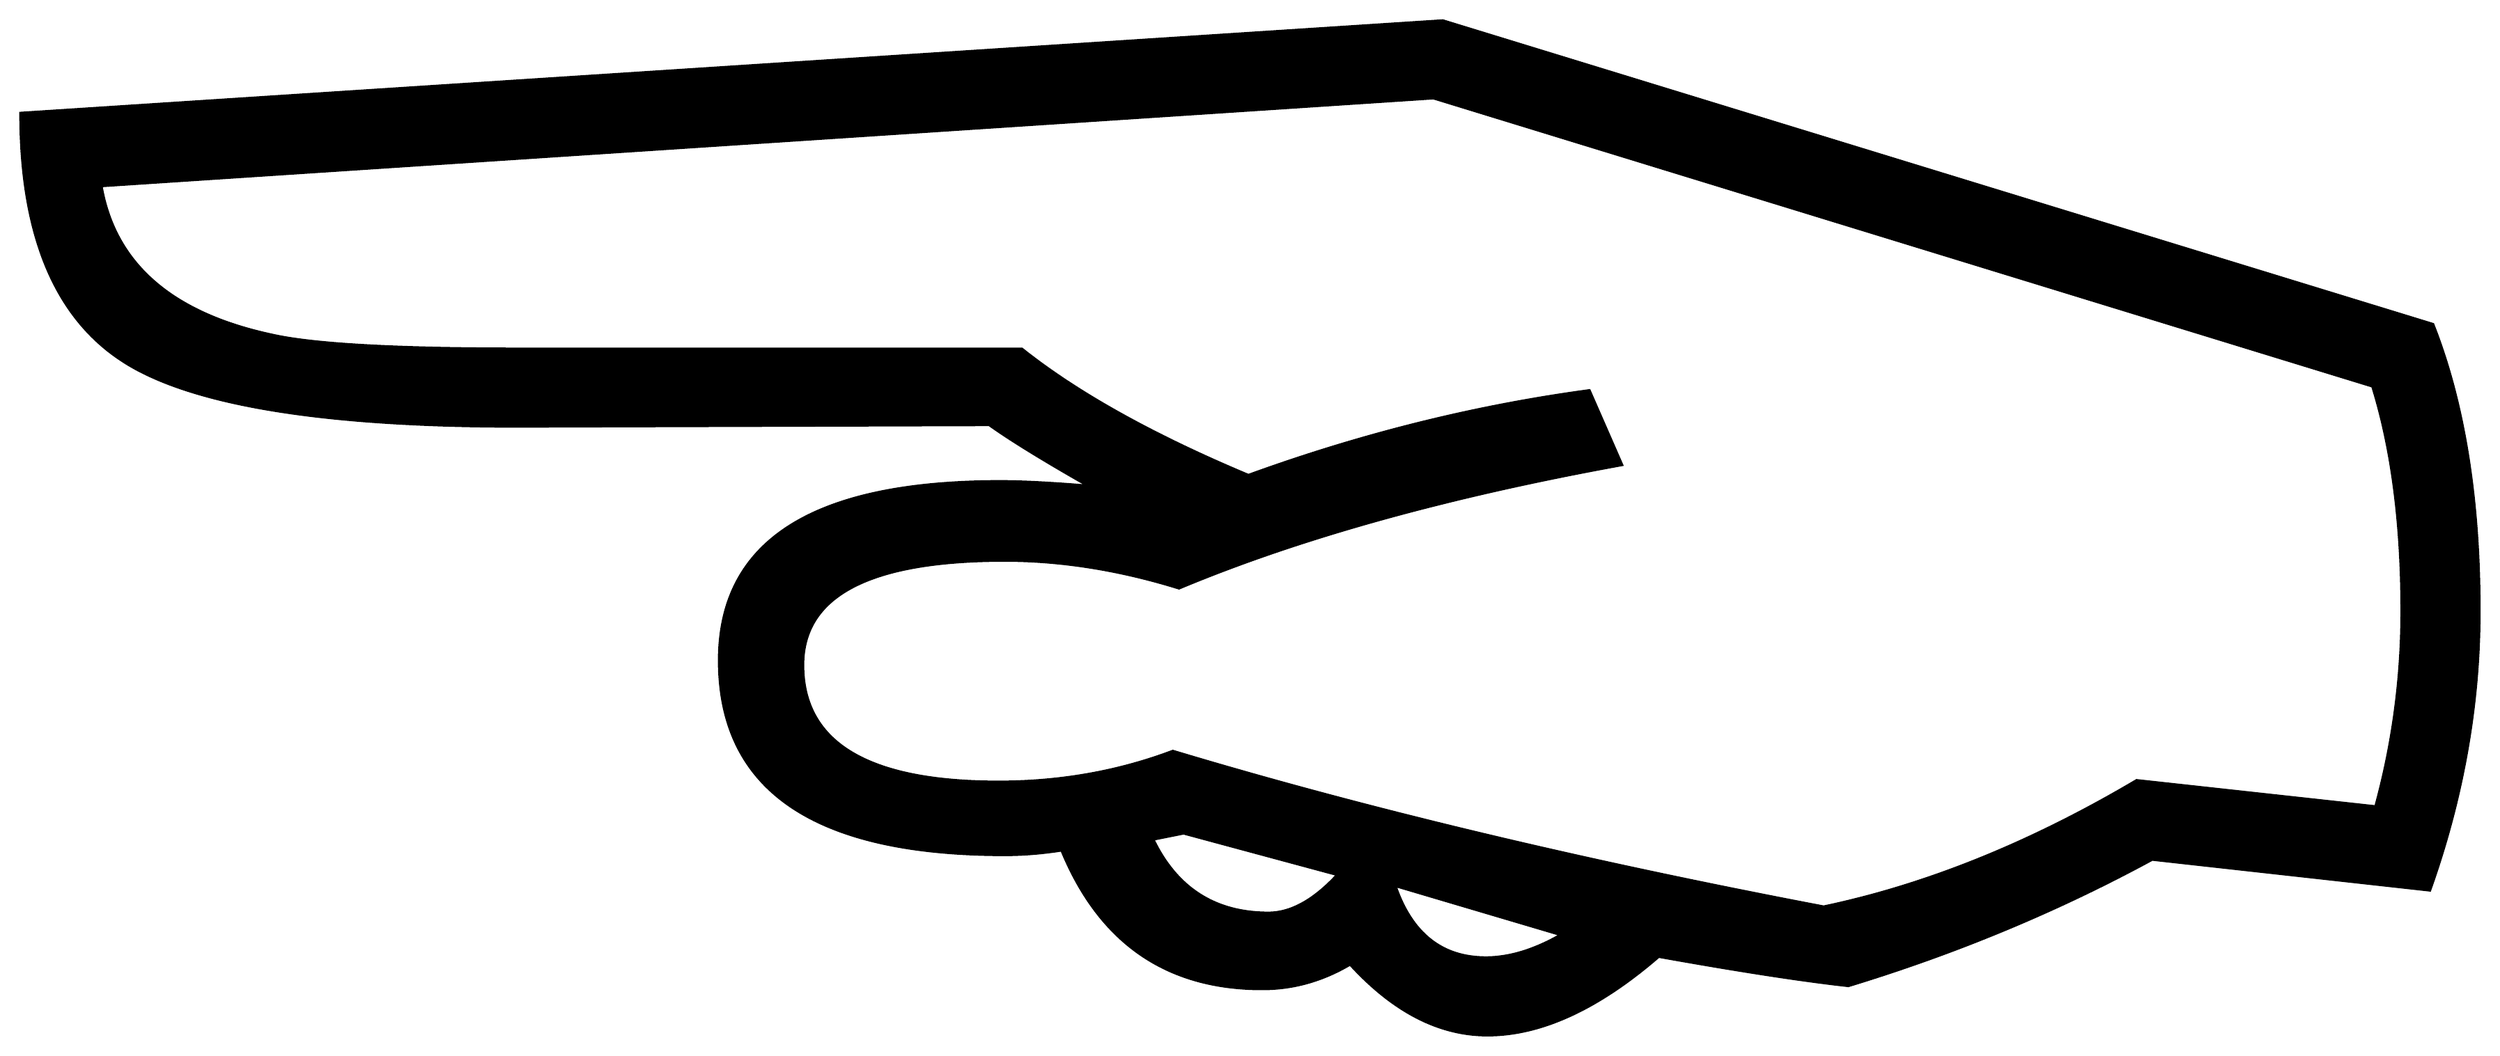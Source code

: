 


\begin{tikzpicture}[y=0.80pt, x=0.80pt, yscale=-1.0, xscale=1.0, inner sep=0pt, outer sep=0pt]
\begin{scope}[shift={(100.0,1900.0)},nonzero rule]
  \path[draw=.,fill=.,line width=1.600pt] (1766.0,-722.0) ..
    controls (1766.0,-661.333) and (1755.333,-601.0) ..
    (1734.0,-541.0) -- (1554.0,-561.0) .. controls
    (1492.667,-527.667) and (1427.0,-500.333) .. (1357.0,-479.0) ..
    controls (1327.0,-482.333) and (1286.0,-488.667) ..
    (1234.0,-498.0) .. controls (1194.667,-464.0) and
    (1157.667,-447.0) .. (1123.0,-447.0) .. controls
    (1091.667,-447.0) and (1062.0,-462.333) .. (1034.0,-493.0) ..
    controls (1016.0,-482.333) and (997.0,-477.0) ..
    (977.0,-477.0) .. controls (915.0,-477.0) and (871.667,-507.0)
    .. (847.0,-567.0) .. controls (834.333,-565.0) and
    (822.0,-564.0) .. (810.0,-564.0) .. controls (686.667,-564.0)
    and (625.0,-606.0) .. (625.0,-690.0) .. controls
    (625.0,-767.333) and (685.667,-806.0) .. (807.0,-806.0) ..
    controls (821.667,-806.0) and (841.0,-805.0) .. (865.0,-803.0)
    .. controls (835.667,-819.667) and (814.0,-833.0) ..
    (800.0,-843.0) -- (494.0,-842.0) .. controls (370.667,-842.0)
    and (286.667,-855.333) .. (242.0,-882.0) .. controls
    (195.333,-910.0) and (172.0,-964.333) .. (172.0,-1045.0) --
    (1094.0,-1105.0) -- (1736.0,-908.0) .. controls
    (1756.0,-857.333) and (1766.0,-795.333) .. (1766.0,-722.0) --
    cycle(1716.0,-722.0) .. controls (1716.0,-778.667) and
    (1709.667,-827.333) .. (1697.0,-868.0) -- (1088.0,-1055.0) --
    (224.0,-998.0) .. controls (232.667,-947.333) and (269.667,-915.0)
    .. (335.0,-901.0) .. controls (361.667,-895.0) and
    (414.667,-892.0) .. (494.0,-892.0) -- (821.0,-892.0) ..
    controls (857.0,-863.333) and (906.0,-836.0) .. (968.0,-810.0)
    .. controls (1041.333,-836.667) and (1115.0,-855.0) ..
    (1189.0,-865.0) -- (1210.0,-817.0) .. controls
    (1096.667,-796.333) and (1001.0,-769.667) .. (923.0,-737.0) ..
    controls (884.333,-749.0) and (846.667,-755.0) .. (810.0,-755.0)
    .. controls (722.667,-755.0) and (679.0,-732.333) ..
    (679.0,-687.0) .. controls (679.0,-636.333) and (721.333,-611.0)
    .. (806.0,-611.0) .. controls (846.0,-611.0) and
    (883.667,-617.667) .. (919.0,-631.0) .. controls (1043.0,-593.667)
    and (1183.667,-560.0) .. (1341.0,-530.0) .. controls
    (1407.667,-544.0) and (1475.333,-571.333) .. (1544.0,-612.0) --
    (1699.0,-595.0) .. controls (1710.333,-636.333) and
    (1716.0,-678.667) .. (1716.0,-722.0) -- cycle(1171.0,-512.0)
    -- (1063.0,-544.0) .. controls (1073.667,-512.667) and
    (1093.333,-497.0) .. (1122.0,-497.0) .. controls
    (1137.333,-497.0) and (1153.667,-502.0) .. (1171.0,-512.0) --
    cycle(1026.0,-551.0) -- (926.0,-578.0) -- (906.0,-574.0) ..
    controls (921.333,-542.0) and (946.333,-526.0) .. (981.0,-526.0)
    .. controls (995.667,-526.0) and (1010.667,-534.333) ..
    (1026.0,-551.0) -- cycle;
\end{scope}

\end{tikzpicture}

